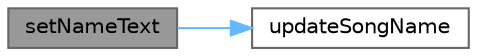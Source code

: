 digraph "setNameText"
{
 // LATEX_PDF_SIZE
  bgcolor="transparent";
  edge [fontname=Helvetica,fontsize=10,labelfontname=Helvetica,labelfontsize=10];
  node [fontname=Helvetica,fontsize=10,shape=box,height=0.2,width=0.4];
  rankdir="LR";
  Node1 [id="Node000001",label="setNameText",height=0.2,width=0.4,color="gray40", fillcolor="grey60", style="filled", fontcolor="black",tooltip="设置歌曲名"];
  Node1 -> Node2 [id="edge1_Node000001_Node000002",color="steelblue1",style="solid",tooltip=" "];
  Node2 [id="Node000002",label="updateSongName",height=0.2,width=0.4,color="grey40", fillcolor="white", style="filled",URL="$class_item_list_widget.html#a14b1a5881e4f9b8950a9e1cec2fa2b0e",tooltip="更新歌曲名"];
}
